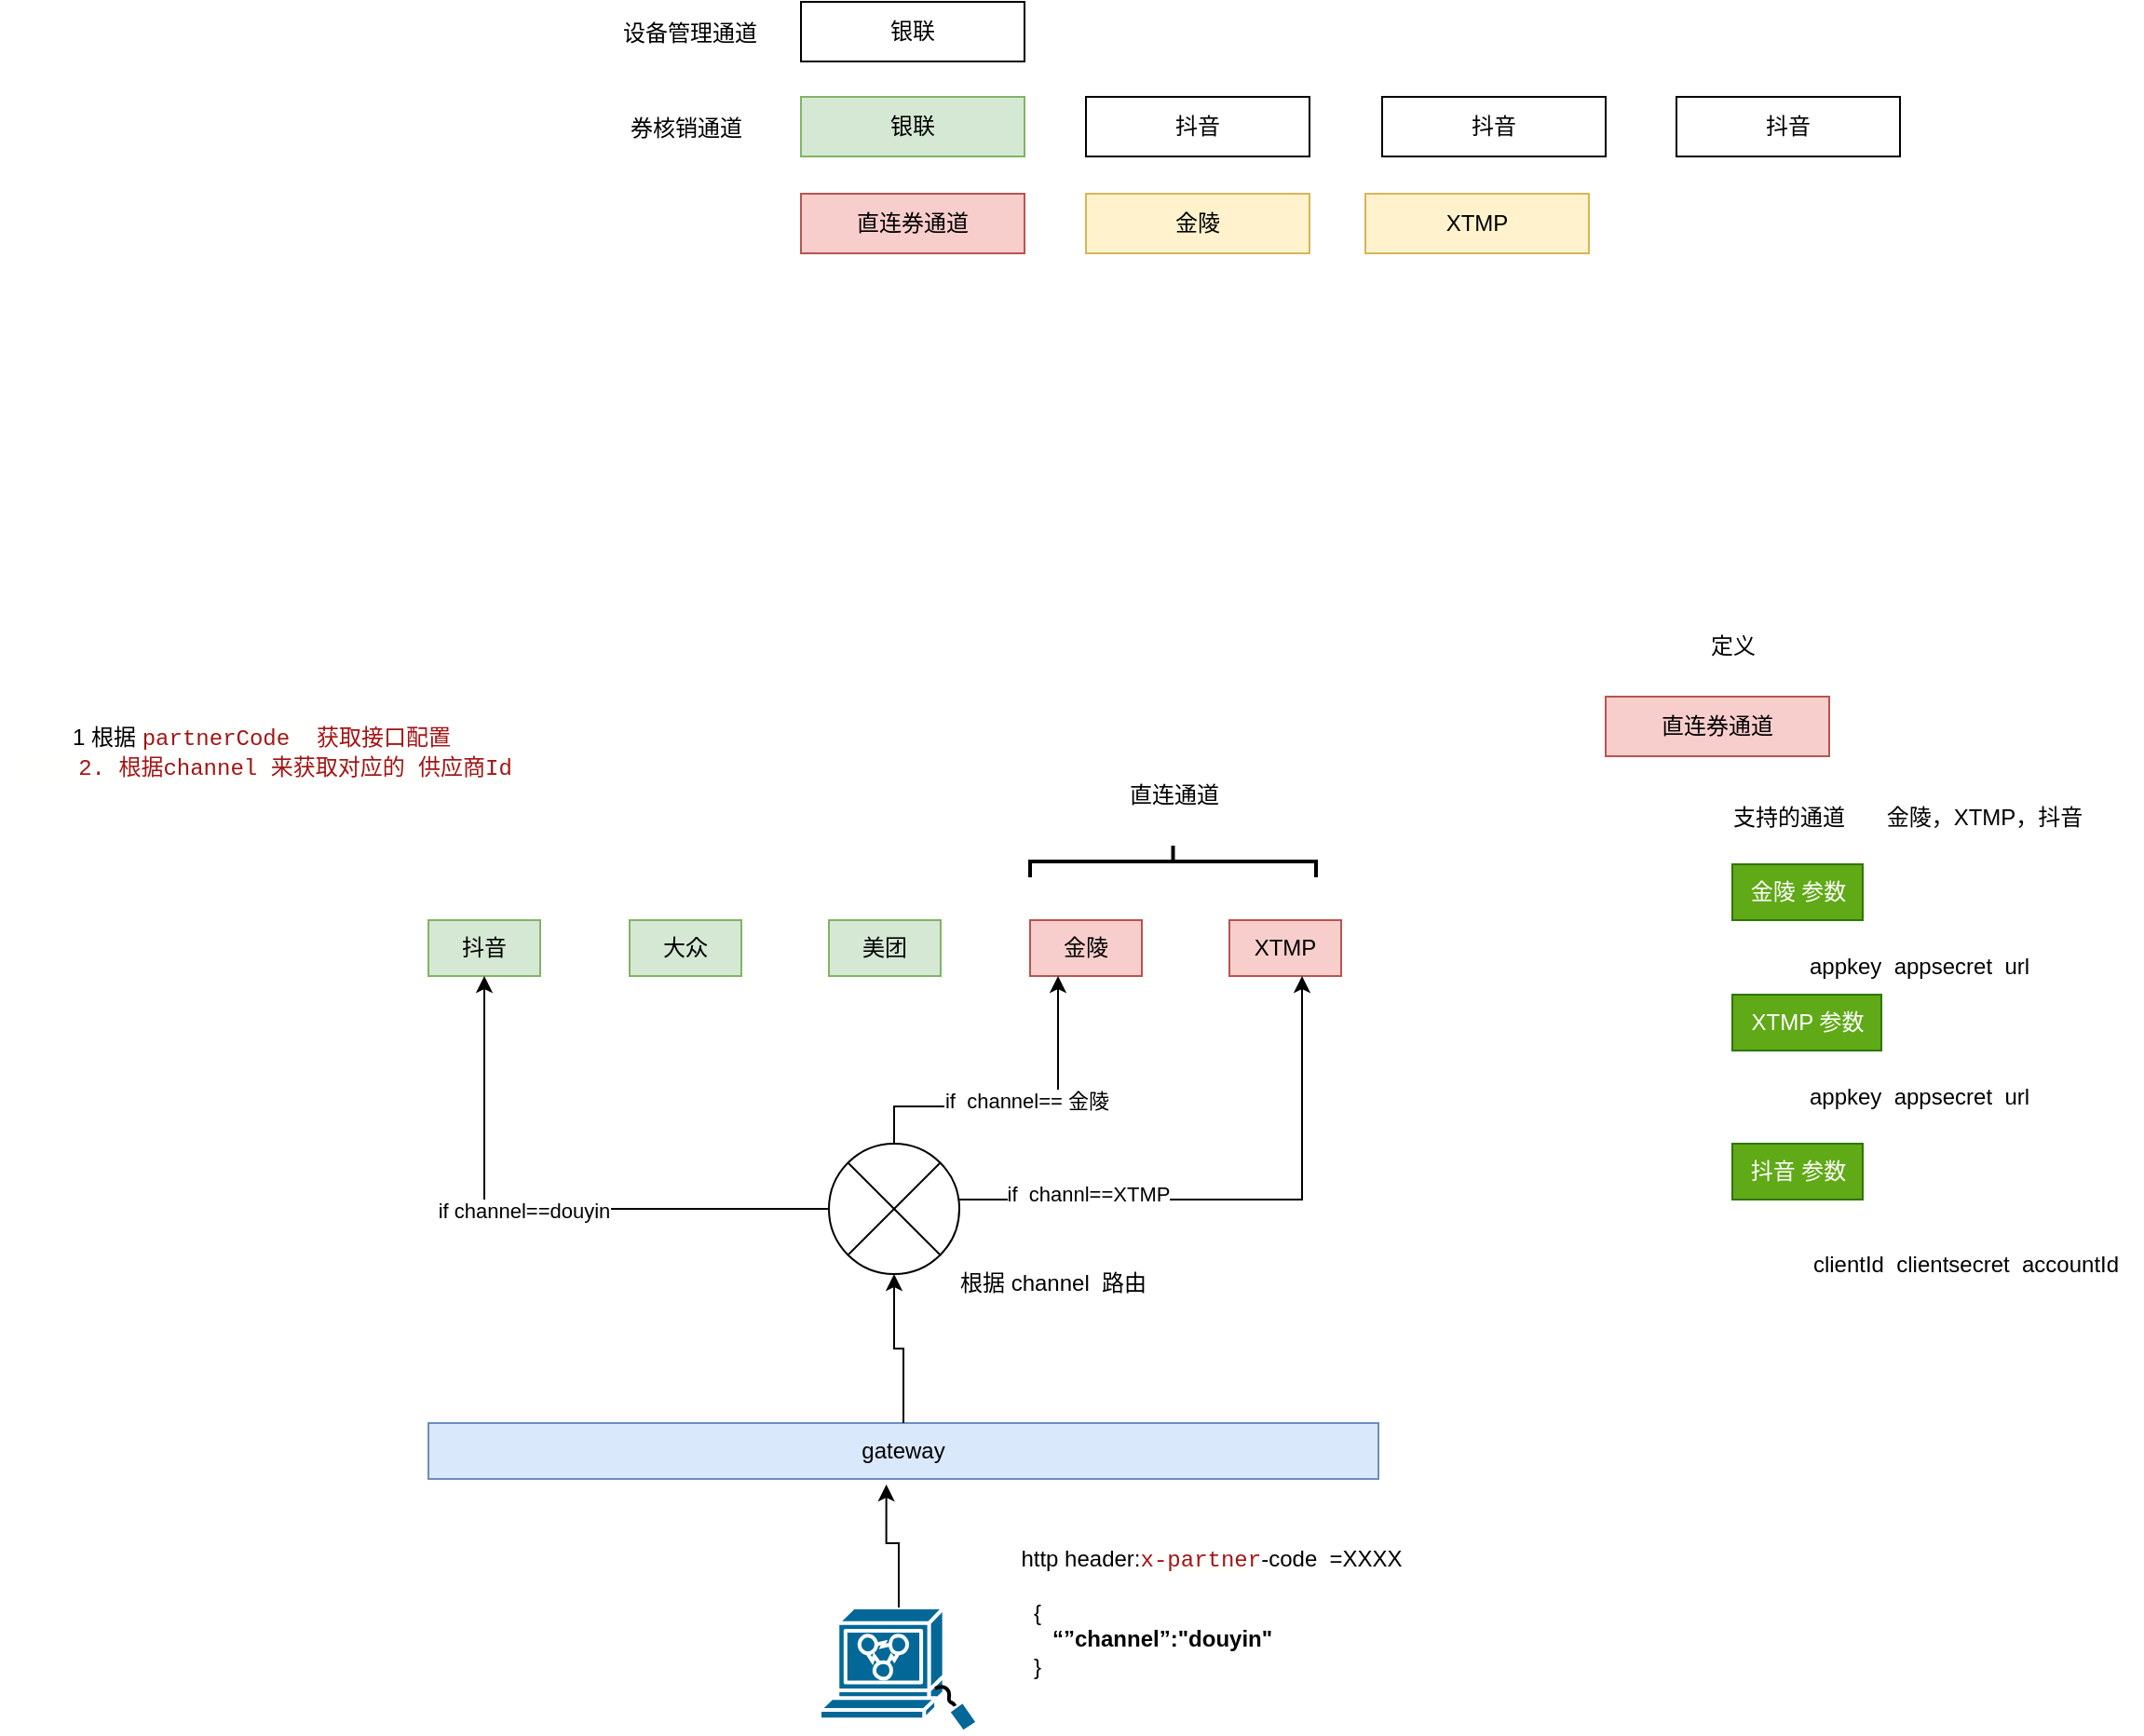 <mxfile version="24.7.14">
  <diagram name="ota 券核销" id="CfSk6j9e2I_ZTFLaGC2U">
    <mxGraphModel dx="1434" dy="746" grid="1" gridSize="10" guides="1" tooltips="1" connect="1" arrows="1" fold="1" page="1" pageScale="1" pageWidth="827" pageHeight="1169" math="0" shadow="0">
      <root>
        <mxCell id="0" />
        <mxCell id="1" parent="0" />
        <mxCell id="CIUNbi46rHrQNufvdkJi-29" value="设备管理通道" style="text;html=1;align=center;verticalAlign=middle;resizable=0;points=[];autosize=1;strokeColor=none;fillColor=none;" vertex="1" parent="1">
          <mxGeometry x="330" y="399" width="100" height="30" as="geometry" />
        </mxCell>
        <mxCell id="CIUNbi46rHrQNufvdkJi-30" value="银联" style="rounded=0;whiteSpace=wrap;html=1;" vertex="1" parent="1">
          <mxGeometry x="440" y="397" width="120" height="32" as="geometry" />
        </mxCell>
        <mxCell id="CIUNbi46rHrQNufvdkJi-34" value="券核销通道" style="text;html=1;align=center;verticalAlign=middle;resizable=0;points=[];autosize=1;strokeColor=none;fillColor=none;" vertex="1" parent="1">
          <mxGeometry x="338" y="450" width="80" height="30" as="geometry" />
        </mxCell>
        <mxCell id="CIUNbi46rHrQNufvdkJi-59" value="" style="shape=mxgraph.cisco.misc.cisco_works;html=1;pointerEvents=1;dashed=0;fillColor=#036897;strokeColor=#ffffff;strokeWidth=2;verticalLabelPosition=bottom;verticalAlign=top;align=center;outlineConnect=0;" vertex="1" parent="1">
          <mxGeometry x="450" y="1259" width="85" height="67" as="geometry" />
        </mxCell>
        <mxCell id="CIUNbi46rHrQNufvdkJi-60" value="抖音" style="text;html=1;align=center;verticalAlign=middle;whiteSpace=wrap;rounded=0;fillColor=#d5e8d4;strokeColor=#82b366;flipH=1;" vertex="1" parent="1">
          <mxGeometry x="240" y="890" width="60" height="30" as="geometry" />
        </mxCell>
        <mxCell id="CIUNbi46rHrQNufvdkJi-61" value="大众" style="text;html=1;align=center;verticalAlign=middle;whiteSpace=wrap;rounded=0;fillColor=#d5e8d4;strokeColor=#82b366;flipH=1;" vertex="1" parent="1">
          <mxGeometry x="348" y="890" width="60" height="30" as="geometry" />
        </mxCell>
        <mxCell id="CIUNbi46rHrQNufvdkJi-62" value="美团" style="text;html=1;align=center;verticalAlign=middle;whiteSpace=wrap;rounded=0;fillColor=#d5e8d4;strokeColor=#82b366;flipH=1;" vertex="1" parent="1">
          <mxGeometry x="455" y="890" width="60" height="30" as="geometry" />
        </mxCell>
        <mxCell id="CIUNbi46rHrQNufvdkJi-63" value="金陵" style="text;html=1;align=center;verticalAlign=middle;whiteSpace=wrap;rounded=0;fillColor=#f8cecc;strokeColor=#b85450;flipH=1;" vertex="1" parent="1">
          <mxGeometry x="563" y="890" width="60" height="30" as="geometry" />
        </mxCell>
        <mxCell id="CIUNbi46rHrQNufvdkJi-64" value="XTMP" style="text;html=1;align=center;verticalAlign=middle;whiteSpace=wrap;rounded=0;fillColor=#f8cecc;strokeColor=#b85450;flipH=1;" vertex="1" parent="1">
          <mxGeometry x="670" y="890" width="60" height="30" as="geometry" />
        </mxCell>
        <mxCell id="CIUNbi46rHrQNufvdkJi-65" value="gateway" style="rounded=0;whiteSpace=wrap;html=1;fillColor=#dae8fc;strokeColor=#6c8ebf;" vertex="1" parent="1">
          <mxGeometry x="240" y="1160" width="510" height="30" as="geometry" />
        </mxCell>
        <mxCell id="CIUNbi46rHrQNufvdkJi-66" style="edgeStyle=orthogonalEdgeStyle;rounded=0;orthogonalLoop=1;jettySize=auto;html=1;entryX=0.482;entryY=1.1;entryDx=0;entryDy=0;entryPerimeter=0;" edge="1" parent="1" source="CIUNbi46rHrQNufvdkJi-59" target="CIUNbi46rHrQNufvdkJi-65">
          <mxGeometry relative="1" as="geometry" />
        </mxCell>
        <mxCell id="CIUNbi46rHrQNufvdkJi-67" value="&lt;p style=&quot;margin-top: 0px;&quot;&gt;{&lt;br&gt;&lt;b&gt;&amp;nbsp; &amp;nbsp;“”channel”:&quot;douyin&quot;&lt;br&gt;&lt;/b&gt;}&lt;/p&gt;" style="text;html=1;whiteSpace=wrap;overflow=hidden;rounded=0;" vertex="1" parent="1">
          <mxGeometry x="563" y="1248" width="180" height="50" as="geometry" />
        </mxCell>
        <mxCell id="CIUNbi46rHrQNufvdkJi-68" value="http header:&lt;span style=&quot;color: rgb(163, 21, 21); background-color: rgb(255, 255, 254); font-family: Consolas, &amp;quot;Courier New&amp;quot;, monospace; white-space-collapse: preserve;&quot;&gt;x-&lt;/span&gt;&lt;span style=&quot;color: rgb(163, 21, 21); background-color: rgb(255, 255, 254); font-family: Consolas, &amp;quot;Courier New&amp;quot;, monospace; white-space-collapse: preserve;&quot;&gt;partner&lt;/span&gt;&lt;span style=&quot;background-color: initial;&quot;&gt;-code&amp;nbsp; =XXXX&lt;/span&gt;" style="text;html=1;align=center;verticalAlign=middle;resizable=0;points=[];autosize=1;strokeColor=none;fillColor=none;" vertex="1" parent="1">
          <mxGeometry x="550" y="1218" width="220" height="30" as="geometry" />
        </mxCell>
        <mxCell id="CIUNbi46rHrQNufvdkJi-69" value="1 根据&amp;nbsp;&lt;span style=&quot;color: rgb(163, 21, 21); background-color: rgb(255, 255, 254); font-family: Consolas, &amp;quot;Courier New&amp;quot;, monospace; white-space-collapse: preserve;&quot;&gt;partnerCode  获取接口配置&lt;/span&gt;&lt;div&gt;&lt;span style=&quot;color: rgb(163, 21, 21); background-color: rgb(255, 255, 254); font-family: Consolas, &amp;quot;Courier New&amp;quot;, monospace; white-space-collapse: preserve;&quot;&gt;     2. 根据channel 来获取对应的 供应商Id&lt;/span&gt;&lt;/div&gt;&lt;div&gt;&lt;span style=&quot;color: rgb(163, 21, 21); background-color: rgb(255, 255, 254); font-family: Consolas, &amp;quot;Courier New&amp;quot;, monospace; white-space-collapse: preserve;&quot;&gt;&lt;br&gt;&lt;/span&gt;&lt;/div&gt;" style="text;html=1;align=center;verticalAlign=middle;resizable=0;points=[];autosize=1;strokeColor=none;fillColor=none;" vertex="1" parent="1">
          <mxGeometry x="10" y="778" width="280" height="60" as="geometry" />
        </mxCell>
        <mxCell id="CIUNbi46rHrQNufvdkJi-71" value="银联" style="rounded=0;whiteSpace=wrap;html=1;fillColor=#d5e8d4;strokeColor=#82b366;" vertex="1" parent="1">
          <mxGeometry x="440" y="448" width="120" height="32" as="geometry" />
        </mxCell>
        <mxCell id="CIUNbi46rHrQNufvdkJi-72" value="抖音" style="rounded=0;whiteSpace=wrap;html=1;" vertex="1" parent="1">
          <mxGeometry x="593" y="448" width="120" height="32" as="geometry" />
        </mxCell>
        <mxCell id="CIUNbi46rHrQNufvdkJi-73" value="直连券通道" style="rounded=0;whiteSpace=wrap;html=1;fillColor=#f8cecc;strokeColor=#b85450;" vertex="1" parent="1">
          <mxGeometry x="440" y="500" width="120" height="32" as="geometry" />
        </mxCell>
        <mxCell id="CIUNbi46rHrQNufvdkJi-74" value="金陵" style="rounded=0;whiteSpace=wrap;html=1;fillColor=#fff2cc;strokeColor=#d6b656;" vertex="1" parent="1">
          <mxGeometry x="593" y="500" width="120" height="32" as="geometry" />
        </mxCell>
        <mxCell id="CIUNbi46rHrQNufvdkJi-75" value="" style="strokeWidth=2;html=1;shape=mxgraph.flowchart.annotation_2;align=left;labelPosition=right;pointerEvents=1;direction=south;" vertex="1" parent="1">
          <mxGeometry x="563" y="850" width="153.5" height="17" as="geometry" />
        </mxCell>
        <mxCell id="CIUNbi46rHrQNufvdkJi-78" value="直连通道" style="text;html=1;align=center;verticalAlign=middle;resizable=0;points=[];autosize=1;strokeColor=none;fillColor=none;" vertex="1" parent="1">
          <mxGeometry x="604.75" y="808" width="70" height="30" as="geometry" />
        </mxCell>
        <mxCell id="CIUNbi46rHrQNufvdkJi-85" style="edgeStyle=orthogonalEdgeStyle;rounded=0;orthogonalLoop=1;jettySize=auto;html=1;entryX=0.25;entryY=1;entryDx=0;entryDy=0;" edge="1" parent="1" source="CIUNbi46rHrQNufvdkJi-80" target="CIUNbi46rHrQNufvdkJi-63">
          <mxGeometry relative="1" as="geometry">
            <Array as="points">
              <mxPoint x="490" y="990" />
              <mxPoint x="578" y="990" />
            </Array>
          </mxGeometry>
        </mxCell>
        <mxCell id="CIUNbi46rHrQNufvdkJi-86" value="if&amp;nbsp; channel== 金陵" style="edgeLabel;html=1;align=center;verticalAlign=middle;resizable=0;points=[];" vertex="1" connectable="0" parent="CIUNbi46rHrQNufvdkJi-85">
          <mxGeometry x="0.022" y="3" relative="1" as="geometry">
            <mxPoint as="offset" />
          </mxGeometry>
        </mxCell>
        <mxCell id="CIUNbi46rHrQNufvdkJi-87" style="edgeStyle=orthogonalEdgeStyle;rounded=0;orthogonalLoop=1;jettySize=auto;html=1;entryX=0.5;entryY=1;entryDx=0;entryDy=0;" edge="1" parent="1" source="CIUNbi46rHrQNufvdkJi-80" target="CIUNbi46rHrQNufvdkJi-60">
          <mxGeometry relative="1" as="geometry" />
        </mxCell>
        <mxCell id="CIUNbi46rHrQNufvdkJi-88" value="if channel==douyin" style="edgeLabel;html=1;align=center;verticalAlign=middle;resizable=0;points=[];" vertex="1" connectable="0" parent="CIUNbi46rHrQNufvdkJi-87">
          <mxGeometry x="0.058" y="1" relative="1" as="geometry">
            <mxPoint as="offset" />
          </mxGeometry>
        </mxCell>
        <mxCell id="CIUNbi46rHrQNufvdkJi-80" value="" style="verticalLabelPosition=bottom;verticalAlign=top;html=1;shape=mxgraph.flowchart.or;" vertex="1" parent="1">
          <mxGeometry x="455" y="1010" width="70" height="70" as="geometry" />
        </mxCell>
        <mxCell id="CIUNbi46rHrQNufvdkJi-81" style="edgeStyle=orthogonalEdgeStyle;rounded=0;orthogonalLoop=1;jettySize=auto;html=1;entryX=0.5;entryY=1;entryDx=0;entryDy=0;entryPerimeter=0;" edge="1" parent="1" source="CIUNbi46rHrQNufvdkJi-65" target="CIUNbi46rHrQNufvdkJi-80">
          <mxGeometry relative="1" as="geometry" />
        </mxCell>
        <mxCell id="CIUNbi46rHrQNufvdkJi-82" value="根据 channel&amp;nbsp; 路由" style="text;html=1;align=center;verticalAlign=middle;resizable=0;points=[];autosize=1;strokeColor=none;fillColor=none;" vertex="1" parent="1">
          <mxGeometry x="515" y="1070" width="120" height="30" as="geometry" />
        </mxCell>
        <mxCell id="CIUNbi46rHrQNufvdkJi-83" style="edgeStyle=orthogonalEdgeStyle;rounded=0;orthogonalLoop=1;jettySize=auto;html=1;entryX=0.35;entryY=1;entryDx=0;entryDy=0;entryPerimeter=0;" edge="1" parent="1" source="CIUNbi46rHrQNufvdkJi-80" target="CIUNbi46rHrQNufvdkJi-64">
          <mxGeometry relative="1" as="geometry">
            <Array as="points">
              <mxPoint x="709" y="1040" />
            </Array>
          </mxGeometry>
        </mxCell>
        <mxCell id="CIUNbi46rHrQNufvdkJi-84" value="if&amp;nbsp; channl==XTMP" style="edgeLabel;html=1;align=center;verticalAlign=middle;resizable=0;points=[];" vertex="1" connectable="0" parent="CIUNbi46rHrQNufvdkJi-83">
          <mxGeometry x="-0.546" y="3" relative="1" as="geometry">
            <mxPoint as="offset" />
          </mxGeometry>
        </mxCell>
        <mxCell id="CIUNbi46rHrQNufvdkJi-90" value="XTMP" style="rounded=0;whiteSpace=wrap;html=1;fillColor=#fff2cc;strokeColor=#d6b656;" vertex="1" parent="1">
          <mxGeometry x="743" y="500" width="120" height="32" as="geometry" />
        </mxCell>
        <mxCell id="CIUNbi46rHrQNufvdkJi-92" value="抖音" style="rounded=0;whiteSpace=wrap;html=1;" vertex="1" parent="1">
          <mxGeometry x="752" y="448" width="120" height="32" as="geometry" />
        </mxCell>
        <mxCell id="CIUNbi46rHrQNufvdkJi-93" value="抖音" style="rounded=0;whiteSpace=wrap;html=1;" vertex="1" parent="1">
          <mxGeometry x="910" y="448" width="120" height="32" as="geometry" />
        </mxCell>
        <mxCell id="CIUNbi46rHrQNufvdkJi-94" value="直连券通道" style="rounded=0;whiteSpace=wrap;html=1;fillColor=#f8cecc;strokeColor=#b85450;" vertex="1" parent="1">
          <mxGeometry x="872" y="770" width="120" height="32" as="geometry" />
        </mxCell>
        <mxCell id="CIUNbi46rHrQNufvdkJi-95" value="定义" style="text;html=1;align=center;verticalAlign=middle;resizable=0;points=[];autosize=1;strokeColor=none;fillColor=none;" vertex="1" parent="1">
          <mxGeometry x="915" y="728" width="50" height="30" as="geometry" />
        </mxCell>
        <mxCell id="CIUNbi46rHrQNufvdkJi-96" value="支持的通道" style="text;html=1;align=center;verticalAlign=middle;resizable=0;points=[];autosize=1;strokeColor=none;fillColor=none;" vertex="1" parent="1">
          <mxGeometry x="930" y="820" width="80" height="30" as="geometry" />
        </mxCell>
        <mxCell id="CIUNbi46rHrQNufvdkJi-97" value="金陵，XTMP，抖音" style="text;html=1;align=center;verticalAlign=middle;resizable=0;points=[];autosize=1;strokeColor=none;fillColor=none;" vertex="1" parent="1">
          <mxGeometry x="1010" y="820" width="130" height="30" as="geometry" />
        </mxCell>
        <mxCell id="CIUNbi46rHrQNufvdkJi-98" value="金陵 参数" style="text;html=1;align=center;verticalAlign=middle;resizable=0;points=[];autosize=1;strokeColor=#2D7600;fillColor=#60a917;fontColor=#ffffff;" vertex="1" parent="1">
          <mxGeometry x="940" y="860" width="70" height="30" as="geometry" />
        </mxCell>
        <mxCell id="CIUNbi46rHrQNufvdkJi-99" value="appkey&amp;nbsp; appsecret&amp;nbsp; url" style="text;html=1;align=center;verticalAlign=middle;resizable=0;points=[];autosize=1;strokeColor=none;fillColor=none;" vertex="1" parent="1">
          <mxGeometry x="970" y="900" width="140" height="30" as="geometry" />
        </mxCell>
        <mxCell id="CIUNbi46rHrQNufvdkJi-100" value="XTMP 参数" style="text;html=1;align=center;verticalAlign=middle;resizable=0;points=[];autosize=1;strokeColor=#2D7600;fillColor=#60a917;fontColor=#ffffff;" vertex="1" parent="1">
          <mxGeometry x="940" y="930" width="80" height="30" as="geometry" />
        </mxCell>
        <mxCell id="CIUNbi46rHrQNufvdkJi-101" value="appkey&amp;nbsp; appsecret&amp;nbsp; url" style="text;html=1;align=center;verticalAlign=middle;resizable=0;points=[];autosize=1;strokeColor=none;fillColor=none;" vertex="1" parent="1">
          <mxGeometry x="970" y="970" width="140" height="30" as="geometry" />
        </mxCell>
        <mxCell id="CIUNbi46rHrQNufvdkJi-102" value="抖音 参数" style="text;html=1;align=center;verticalAlign=middle;resizable=0;points=[];autosize=1;strokeColor=#2D7600;fillColor=#60a917;fontColor=#ffffff;" vertex="1" parent="1">
          <mxGeometry x="940" y="1010" width="70" height="30" as="geometry" />
        </mxCell>
        <mxCell id="CIUNbi46rHrQNufvdkJi-103" value="clientId&amp;nbsp; clientsecret&amp;nbsp; accountId" style="text;html=1;align=center;verticalAlign=middle;resizable=0;points=[];autosize=1;strokeColor=none;fillColor=none;" vertex="1" parent="1">
          <mxGeometry x="970" y="1060" width="190" height="30" as="geometry" />
        </mxCell>
      </root>
    </mxGraphModel>
  </diagram>
</mxfile>
